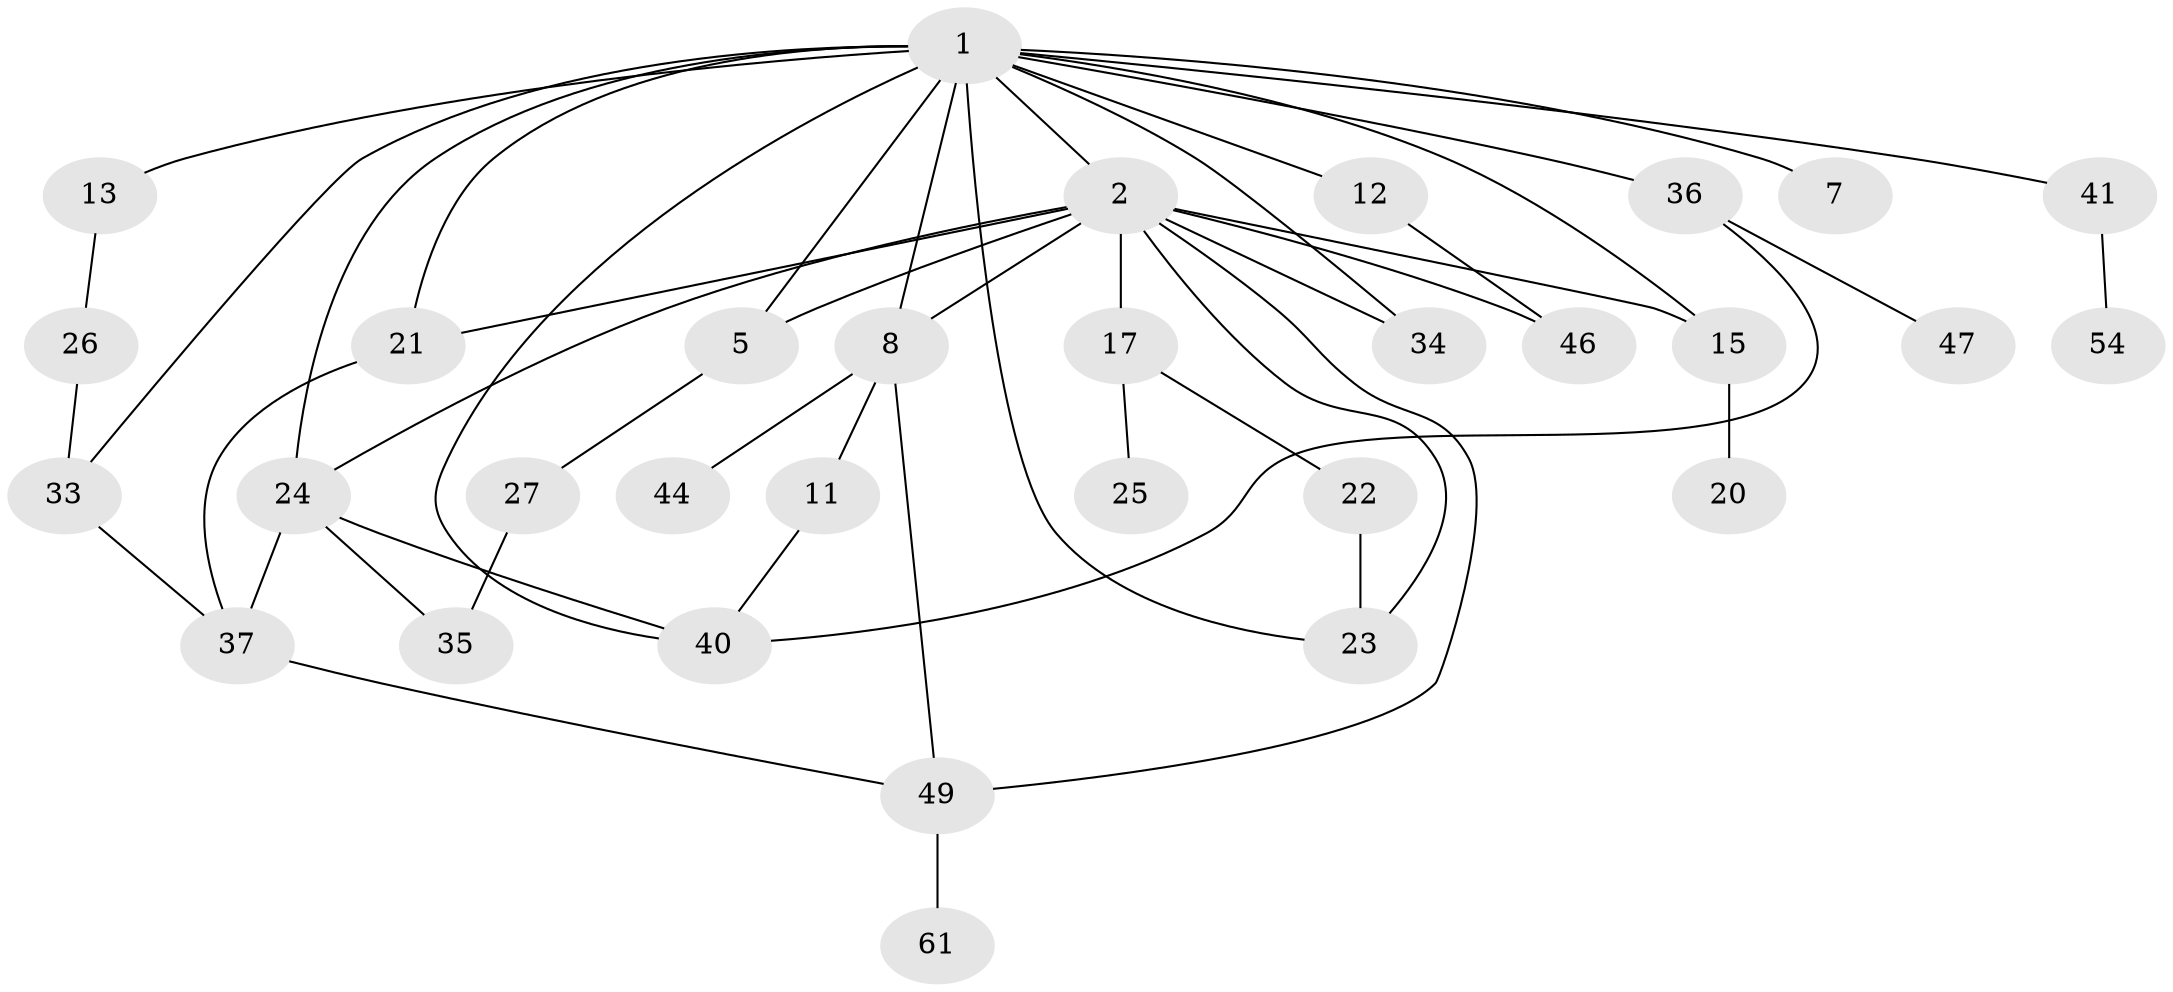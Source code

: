 // original degree distribution, {3: 0.2903225806451613, 2: 0.3225806451612903, 5: 0.06451612903225806, 4: 0.0967741935483871, 1: 0.1935483870967742, 6: 0.03225806451612903}
// Generated by graph-tools (version 1.1) at 2025/13/03/09/25 04:13:34]
// undirected, 31 vertices, 48 edges
graph export_dot {
graph [start="1"]
  node [color=gray90,style=filled];
  1 [super="+4"];
  2 [super="+3"];
  5;
  7;
  8 [super="+31+29+19"];
  11;
  12 [super="+55"];
  13 [super="+18"];
  15;
  17 [super="+32"];
  20;
  21;
  22 [super="+51"];
  23 [super="+50+56"];
  24 [super="+39+28"];
  25;
  26;
  27;
  33 [super="+53"];
  34 [super="+58"];
  35 [super="+42"];
  36;
  37 [super="+38"];
  40 [super="+59"];
  41;
  44;
  46;
  47;
  49;
  54;
  61;
  1 -- 2;
  1 -- 12;
  1 -- 33;
  1 -- 34;
  1 -- 36;
  1 -- 5;
  1 -- 7;
  1 -- 40;
  1 -- 8;
  1 -- 41;
  1 -- 13 [weight=2];
  1 -- 15;
  1 -- 21;
  1 -- 23;
  1 -- 24;
  2 -- 34;
  2 -- 5;
  2 -- 8 [weight=2];
  2 -- 46;
  2 -- 15;
  2 -- 17;
  2 -- 49;
  2 -- 21;
  2 -- 23;
  2 -- 24;
  5 -- 27;
  8 -- 11;
  8 -- 44;
  8 -- 49;
  11 -- 40;
  12 -- 46;
  13 -- 26;
  15 -- 20;
  17 -- 22;
  17 -- 25;
  21 -- 37;
  22 -- 23;
  24 -- 40;
  24 -- 37;
  24 -- 35;
  26 -- 33;
  27 -- 35;
  33 -- 37;
  36 -- 47;
  36 -- 40;
  37 -- 49;
  41 -- 54;
  49 -- 61;
}
